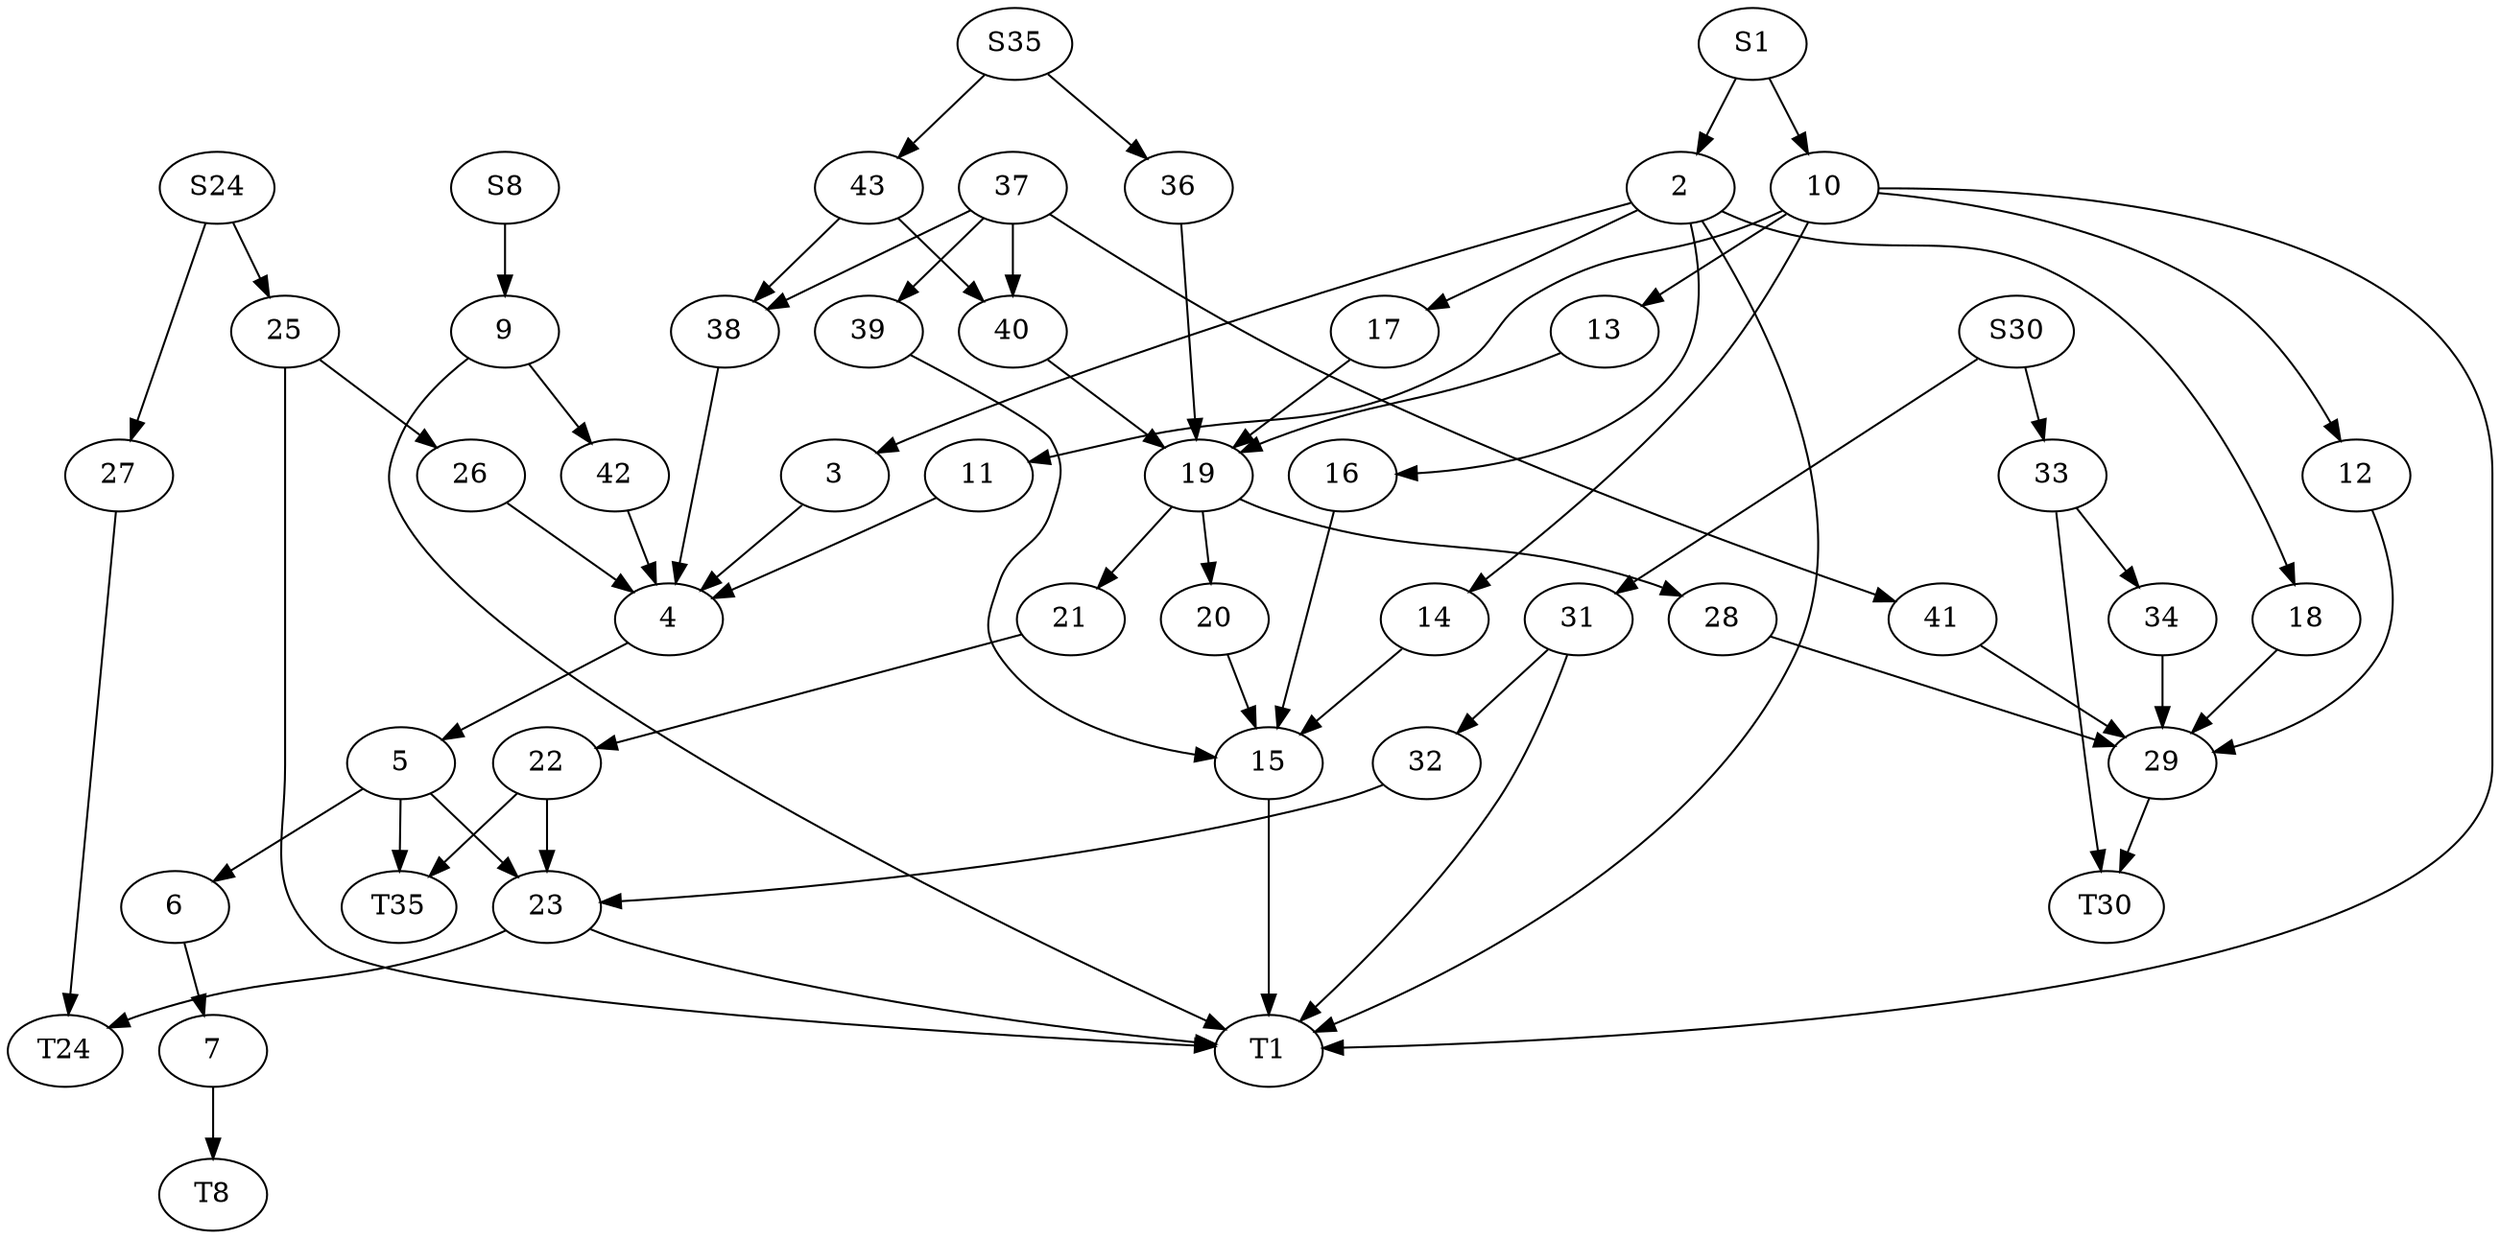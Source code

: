 digraph G {
	S8 -> 9;
S24 -> 25;
S24 -> 27;
S1 -> 2;
S1 -> 10;
S35 -> 43;
S35 -> 36;
S30 -> 31;
S30 -> 33;
9 -> 42;
9 -> T1;
25 -> T1;
25 -> 26;
27 -> T24;
2 -> {3 ; 16 ; 17 ; T1 ; 18}
10 -> { 11 ; 14 ; T1 ; 13; 12;}
31 -> T1;
31 -> 32;
33 -> T30;
33 -> 34;
42 -> 4;
26 -> 4;
3 -> 4;
16 -> 15;
17 -> 19;
18 -> 29;
11 -> 4;
14 -> 15;
37 -> {39 ; 41 ; 38 ; 40;}
13 -> 19;
12 -> 29;
43 -> 38;
43 -> 40;
36 -> 19;
32 -> 23;
34 -> 29;
39 -> 15;
41 -> 29;
38 -> 4;
40 -> 19;
4 -> 5;
19 -> {21 ; 20 ; 28;}
5 -> {6 ; T35 ; 23;}
21 -> 22;
20 -> 15;
28 -> 29;
6 -> 7;
15 -> T1;
22 -> T35;
22 -> 23;
29 -> T30;
7 -> T8;
23 -> T24;
23 -> T1;
}
